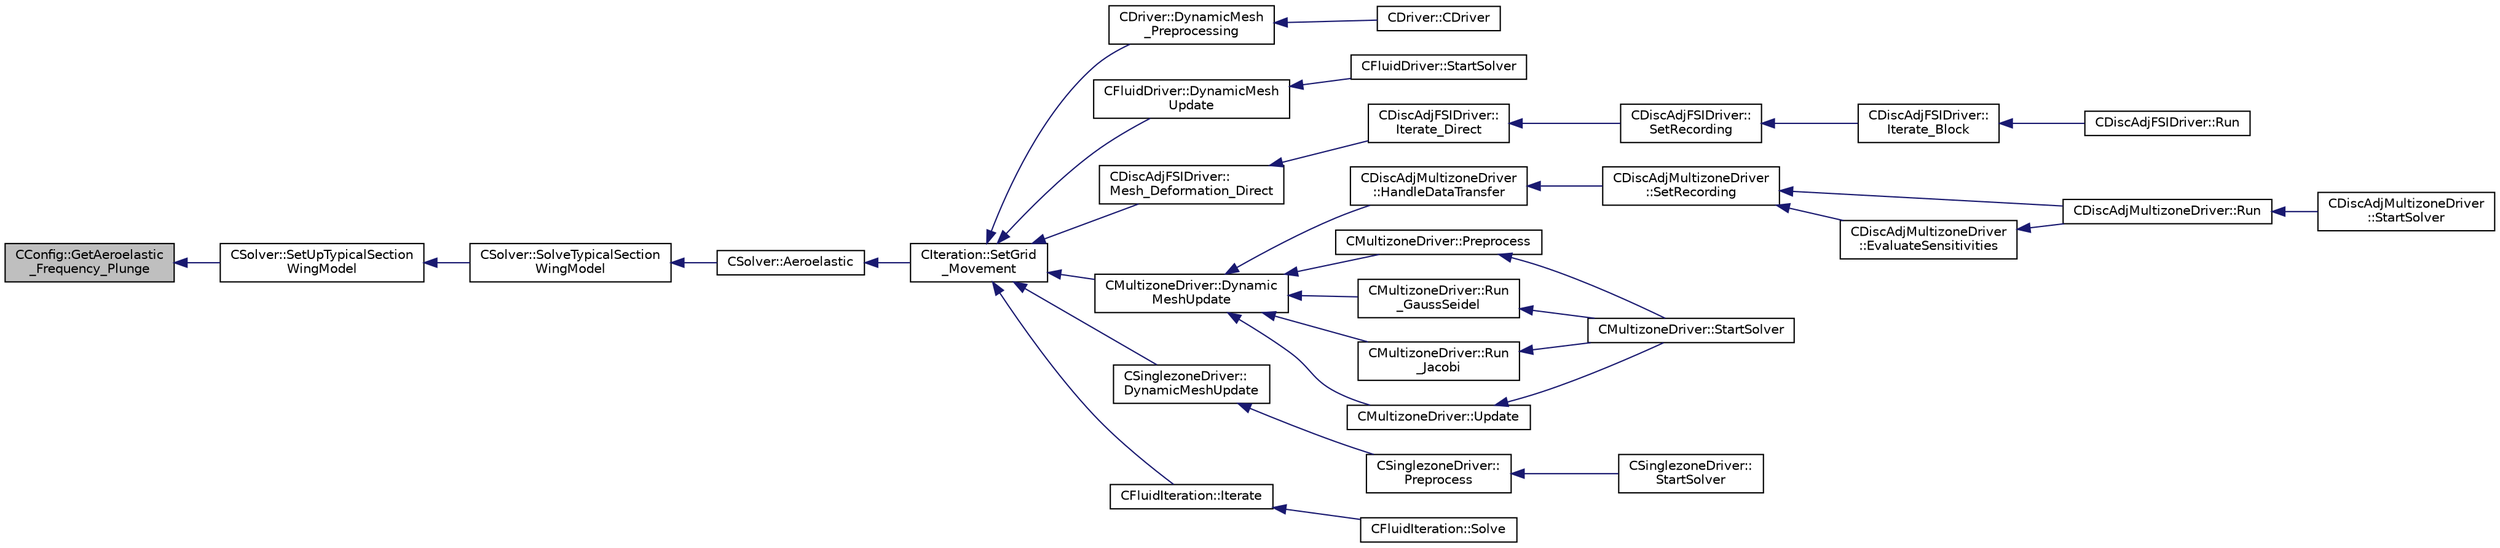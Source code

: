 digraph "CConfig::GetAeroelastic_Frequency_Plunge"
{
  edge [fontname="Helvetica",fontsize="10",labelfontname="Helvetica",labelfontsize="10"];
  node [fontname="Helvetica",fontsize="10",shape=record];
  rankdir="LR";
  Node645 [label="CConfig::GetAeroelastic\l_Frequency_Plunge",height=0.2,width=0.4,color="black", fillcolor="grey75", style="filled", fontcolor="black"];
  Node645 -> Node646 [dir="back",color="midnightblue",fontsize="10",style="solid",fontname="Helvetica"];
  Node646 [label="CSolver::SetUpTypicalSection\lWingModel",height=0.2,width=0.4,color="black", fillcolor="white", style="filled",URL="$class_c_solver.html#a85ab76dcef372e9cf25c7df9738b364b",tooltip="Sets up the generalized eigenvectors and eigenvalues needed to solve the aeroelastic equations..."];
  Node646 -> Node647 [dir="back",color="midnightblue",fontsize="10",style="solid",fontname="Helvetica"];
  Node647 [label="CSolver::SolveTypicalSection\lWingModel",height=0.2,width=0.4,color="black", fillcolor="white", style="filled",URL="$class_c_solver.html#a13c86d41e468e5d7b9c7a21ab2008e19",tooltip="Solve the typical section wing model. "];
  Node647 -> Node648 [dir="back",color="midnightblue",fontsize="10",style="solid",fontname="Helvetica"];
  Node648 [label="CSolver::Aeroelastic",height=0.2,width=0.4,color="black", fillcolor="white", style="filled",URL="$class_c_solver.html#af130046f03f282501efef2c117af6ced",tooltip="Prepares and solves the aeroelastic equations. "];
  Node648 -> Node649 [dir="back",color="midnightblue",fontsize="10",style="solid",fontname="Helvetica"];
  Node649 [label="CIteration::SetGrid\l_Movement",height=0.2,width=0.4,color="black", fillcolor="white", style="filled",URL="$class_c_iteration.html#a7b36785762f6b0c214569b185b858b6c",tooltip="Updates the positions and grid velocities for dynamic meshes between physical time steps..."];
  Node649 -> Node650 [dir="back",color="midnightblue",fontsize="10",style="solid",fontname="Helvetica"];
  Node650 [label="CDriver::DynamicMesh\l_Preprocessing",height=0.2,width=0.4,color="black", fillcolor="white", style="filled",URL="$class_c_driver.html#af585d91d9c08dbddcc2b3e67dd5f5af9",tooltip="GridMovement_Preprocessing. "];
  Node650 -> Node651 [dir="back",color="midnightblue",fontsize="10",style="solid",fontname="Helvetica"];
  Node651 [label="CDriver::CDriver",height=0.2,width=0.4,color="black", fillcolor="white", style="filled",URL="$class_c_driver.html#a3fca4a013a6efa9bbb38fe78a86b5f3d",tooltip="Constructor of the class. "];
  Node649 -> Node652 [dir="back",color="midnightblue",fontsize="10",style="solid",fontname="Helvetica"];
  Node652 [label="CFluidDriver::DynamicMesh\lUpdate",height=0.2,width=0.4,color="black", fillcolor="white", style="filled",URL="$class_c_fluid_driver.html#a4eee67049f34a1875a42afa470e9f828",tooltip="Perform a dynamic mesh deformation, included grid velocity computation and the update of the multigri..."];
  Node652 -> Node653 [dir="back",color="midnightblue",fontsize="10",style="solid",fontname="Helvetica"];
  Node653 [label="CFluidDriver::StartSolver",height=0.2,width=0.4,color="black", fillcolor="white", style="filled",URL="$class_c_fluid_driver.html#a1c122d5a4b5f562f69a84aef2b8bd6d5",tooltip="Launch the computation for all zones and all physics. "];
  Node649 -> Node654 [dir="back",color="midnightblue",fontsize="10",style="solid",fontname="Helvetica"];
  Node654 [label="CDiscAdjFSIDriver::\lMesh_Deformation_Direct",height=0.2,width=0.4,color="black", fillcolor="white", style="filled",URL="$class_c_disc_adj_f_s_i_driver.html#ad683500d6b3773af342165b1b18f5c59",tooltip="Run a direct mesh deformation. "];
  Node654 -> Node655 [dir="back",color="midnightblue",fontsize="10",style="solid",fontname="Helvetica"];
  Node655 [label="CDiscAdjFSIDriver::\lIterate_Direct",height=0.2,width=0.4,color="black", fillcolor="white", style="filled",URL="$class_c_disc_adj_f_s_i_driver.html#acd9e7f14d860522e48ba2b6db34efd49",tooltip="Iterate the direct solver for recording. "];
  Node655 -> Node656 [dir="back",color="midnightblue",fontsize="10",style="solid",fontname="Helvetica"];
  Node656 [label="CDiscAdjFSIDriver::\lSetRecording",height=0.2,width=0.4,color="black", fillcolor="white", style="filled",URL="$class_c_disc_adj_f_s_i_driver.html#ab07394a77802e469a321ccd1b10cb988",tooltip="Set the recording for a Discrete Adjoint iteration for the FSI problem. "];
  Node656 -> Node657 [dir="back",color="midnightblue",fontsize="10",style="solid",fontname="Helvetica"];
  Node657 [label="CDiscAdjFSIDriver::\lIterate_Block",height=0.2,width=0.4,color="black", fillcolor="white", style="filled",URL="$class_c_disc_adj_f_s_i_driver.html#a84949f139fa795b7d34d6ff77e82eb5c",tooltip="Iterate a certain block for adjoint FSI - may be the whole set of variables or independent and subite..."];
  Node657 -> Node658 [dir="back",color="midnightblue",fontsize="10",style="solid",fontname="Helvetica"];
  Node658 [label="CDiscAdjFSIDriver::Run",height=0.2,width=0.4,color="black", fillcolor="white", style="filled",URL="$class_c_disc_adj_f_s_i_driver.html#a2e965d6e9c4dcfc296077cae225cab21",tooltip="Run a Discrete Adjoint iteration for the FSI problem. "];
  Node649 -> Node659 [dir="back",color="midnightblue",fontsize="10",style="solid",fontname="Helvetica"];
  Node659 [label="CMultizoneDriver::Dynamic\lMeshUpdate",height=0.2,width=0.4,color="black", fillcolor="white", style="filled",URL="$class_c_multizone_driver.html#ad28a95a48e9750237a5e2b1bf2c4aac9",tooltip="Perform a dynamic mesh deformation, included grid velocity computation and the update of the multigri..."];
  Node659 -> Node660 [dir="back",color="midnightblue",fontsize="10",style="solid",fontname="Helvetica"];
  Node660 [label="CDiscAdjMultizoneDriver\l::HandleDataTransfer",height=0.2,width=0.4,color="black", fillcolor="white", style="filled",URL="$class_c_disc_adj_multizone_driver.html#ab33de05a7a1f77dcf60014a4a35dd4f1",tooltip="Transfer data between zones and update grids when required. "];
  Node660 -> Node661 [dir="back",color="midnightblue",fontsize="10",style="solid",fontname="Helvetica"];
  Node661 [label="CDiscAdjMultizoneDriver\l::SetRecording",height=0.2,width=0.4,color="black", fillcolor="white", style="filled",URL="$class_c_disc_adj_multizone_driver.html#a441f8669a04147aacab7df463e1dd021",tooltip="Record one iteration of the primal problem within each zone. "];
  Node661 -> Node662 [dir="back",color="midnightblue",fontsize="10",style="solid",fontname="Helvetica"];
  Node662 [label="CDiscAdjMultizoneDriver::Run",height=0.2,width=0.4,color="black", fillcolor="white", style="filled",URL="$class_c_disc_adj_multizone_driver.html#af996aecdb6d20aa4fc81c9b67295abf5",tooltip="[Overload] Run an discrete adjoint update of all solvers within multiple zones. "];
  Node662 -> Node663 [dir="back",color="midnightblue",fontsize="10",style="solid",fontname="Helvetica"];
  Node663 [label="CDiscAdjMultizoneDriver\l::StartSolver",height=0.2,width=0.4,color="black", fillcolor="white", style="filled",URL="$class_c_disc_adj_multizone_driver.html#a75de0a1a482ceeed4301a384f1515092",tooltip="[Overload] Launch the computation for discrete adjoint multizone problems. "];
  Node661 -> Node664 [dir="back",color="midnightblue",fontsize="10",style="solid",fontname="Helvetica"];
  Node664 [label="CDiscAdjMultizoneDriver\l::EvaluateSensitivities",height=0.2,width=0.4,color="black", fillcolor="white", style="filled",URL="$class_c_disc_adj_multizone_driver.html#ac2789097629674cfb7d4de64954024df",tooltip="Evaluate sensitivites for the current adjoint solution and output files. "];
  Node664 -> Node662 [dir="back",color="midnightblue",fontsize="10",style="solid",fontname="Helvetica"];
  Node659 -> Node665 [dir="back",color="midnightblue",fontsize="10",style="solid",fontname="Helvetica"];
  Node665 [label="CMultizoneDriver::Preprocess",height=0.2,width=0.4,color="black", fillcolor="white", style="filled",URL="$class_c_multizone_driver.html#a29c97f0dff69501feb7d5f8fe2670088",tooltip="Preprocess the multizone iteration. "];
  Node665 -> Node666 [dir="back",color="midnightblue",fontsize="10",style="solid",fontname="Helvetica"];
  Node666 [label="CMultizoneDriver::StartSolver",height=0.2,width=0.4,color="black", fillcolor="white", style="filled",URL="$class_c_multizone_driver.html#a03cfc000c383ef0d86d34e1c6aef5ff3",tooltip="[Overload] Launch the computation for multizone problems. "];
  Node659 -> Node667 [dir="back",color="midnightblue",fontsize="10",style="solid",fontname="Helvetica"];
  Node667 [label="CMultizoneDriver::Run\l_GaussSeidel",height=0.2,width=0.4,color="black", fillcolor="white", style="filled",URL="$class_c_multizone_driver.html#a8036223cdbe0c0d4552f17f6bad9189b",tooltip="Run a Block Gauss-Seidel iteration in all physical zones. "];
  Node667 -> Node666 [dir="back",color="midnightblue",fontsize="10",style="solid",fontname="Helvetica"];
  Node659 -> Node668 [dir="back",color="midnightblue",fontsize="10",style="solid",fontname="Helvetica"];
  Node668 [label="CMultizoneDriver::Run\l_Jacobi",height=0.2,width=0.4,color="black", fillcolor="white", style="filled",URL="$class_c_multizone_driver.html#a1bf2824daac5a10e8fb7387676eee338",tooltip="Run a Block-Jacobi iteration in all physical zones. "];
  Node668 -> Node666 [dir="back",color="midnightblue",fontsize="10",style="solid",fontname="Helvetica"];
  Node659 -> Node669 [dir="back",color="midnightblue",fontsize="10",style="solid",fontname="Helvetica"];
  Node669 [label="CMultizoneDriver::Update",height=0.2,width=0.4,color="black", fillcolor="white", style="filled",URL="$class_c_multizone_driver.html#ac5d960382730c14b035965906cf02cb6",tooltip="Update the dual-time solution within multiple zones. "];
  Node669 -> Node666 [dir="back",color="midnightblue",fontsize="10",style="solid",fontname="Helvetica"];
  Node649 -> Node670 [dir="back",color="midnightblue",fontsize="10",style="solid",fontname="Helvetica"];
  Node670 [label="CSinglezoneDriver::\lDynamicMeshUpdate",height=0.2,width=0.4,color="black", fillcolor="white", style="filled",URL="$class_c_singlezone_driver.html#a8cf4c7786b495d459818b656a7f6a357",tooltip="Perform a dynamic mesh deformation, included grid velocity computation and the update of the multigri..."];
  Node670 -> Node671 [dir="back",color="midnightblue",fontsize="10",style="solid",fontname="Helvetica"];
  Node671 [label="CSinglezoneDriver::\lPreprocess",height=0.2,width=0.4,color="black", fillcolor="white", style="filled",URL="$class_c_singlezone_driver.html#adc6587c2d0cd656a4fbdebaf611fbbc8",tooltip="Preprocess the single-zone iteration. "];
  Node671 -> Node672 [dir="back",color="midnightblue",fontsize="10",style="solid",fontname="Helvetica"];
  Node672 [label="CSinglezoneDriver::\lStartSolver",height=0.2,width=0.4,color="black", fillcolor="white", style="filled",URL="$class_c_singlezone_driver.html#a6eb4215f7ee740a6d5edb798110ce44a",tooltip="[Overload] Launch the computation for single-zone problems. "];
  Node649 -> Node673 [dir="back",color="midnightblue",fontsize="10",style="solid",fontname="Helvetica"];
  Node673 [label="CFluidIteration::Iterate",height=0.2,width=0.4,color="black", fillcolor="white", style="filled",URL="$class_c_fluid_iteration.html#ab1379b4cba3d8c893395123fb6030986",tooltip="Perform a single iteration of the fluid system. "];
  Node673 -> Node674 [dir="back",color="midnightblue",fontsize="10",style="solid",fontname="Helvetica"];
  Node674 [label="CFluidIteration::Solve",height=0.2,width=0.4,color="black", fillcolor="white", style="filled",URL="$class_c_fluid_iteration.html#ae22cd342c9c9d2ea5ac3f5103394ff80",tooltip="Iterate the fluid system for a number of Inner_Iter iterations. "];
}
